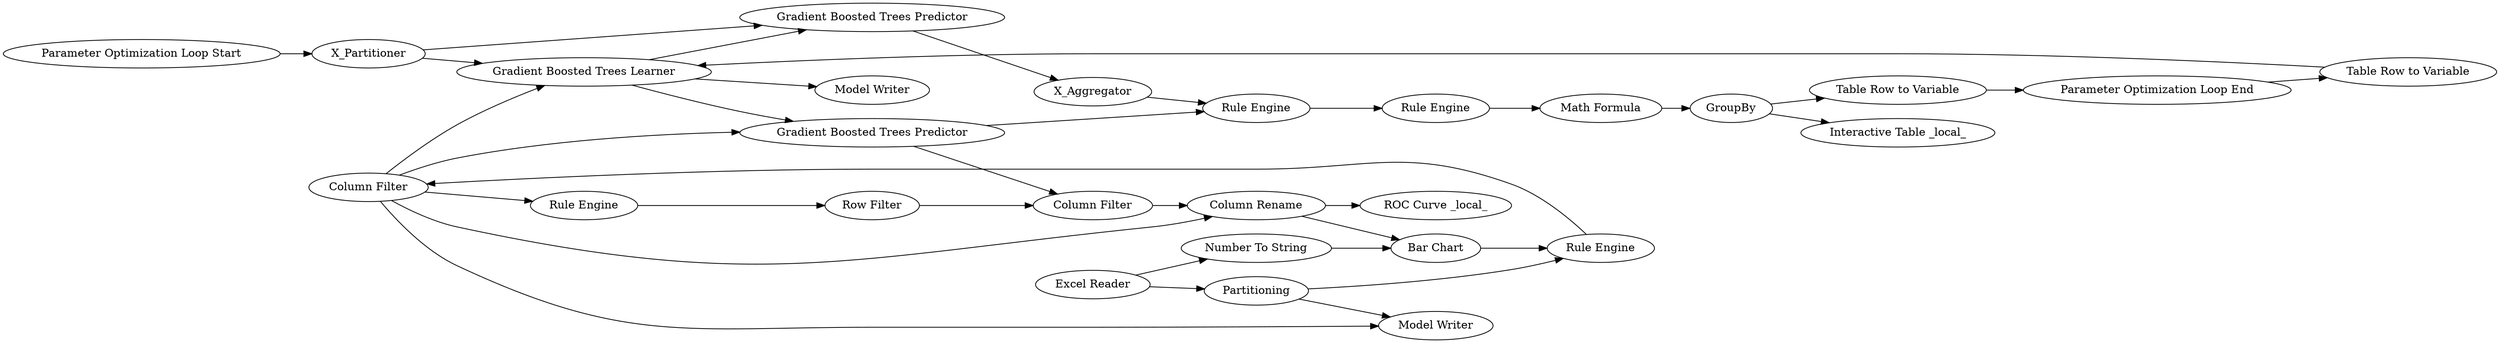 digraph {
	68 -> 181
	70 -> 177
	27 -> 37
	65 -> 66
	37 -> 175
	68 -> 70
	27 -> 38
	116 -> 29
	121 -> 52
	177 -> 67
	68 -> 116
	116 -> 66
	99 -> 24
	122 -> 27
	38 -> 28
	1 -> 2
	30 -> 132
	37 -> 38
	70 -> 74
	68 -> 64
	30 -> 99
	2 -> 181
	178 -> 177
	66 -> 70
	24 -> 166
	1 -> 178
	64 -> 65
	166 -> 37
	37 -> 116
	2 -> 67
	29 -> 121
	67 -> 68
	52 -> 30
	68 -> 37
	28 -> 29
	27 [label=X_Partitioner]
	74 [label="ROC Curve _local_"]
	122 [label="Parameter Optimization Loop Start"]
	121 [label="Rule Engine"]
	24 [label="Parameter Optimization Loop End"]
	64 [label="Rule Engine"]
	177 [label="Bar Chart"]
	166 [label="Table Row to Variable"]
	1 [label="Excel Reader"]
	68 [label="Column Filter"]
	28 [label=X_Aggregator]
	67 [label="Rule Engine"]
	178 [label="Number To String"]
	38 [label="Gradient Boosted Trees Predictor"]
	175 [label="Model Writer"]
	99 [label="Table Row to Variable"]
	66 [label="Column Filter"]
	29 [label="Rule Engine"]
	70 [label="Column Rename"]
	65 [label="Row Filter"]
	116 [label="Gradient Boosted Trees Predictor"]
	181 [label="Model Writer"]
	52 [label="Math Formula"]
	30 [label=GroupBy]
	2 [label=Partitioning]
	37 [label="Gradient Boosted Trees Learner"]
	132 [label="Interactive Table _local_"]
	rankdir=LR
}
